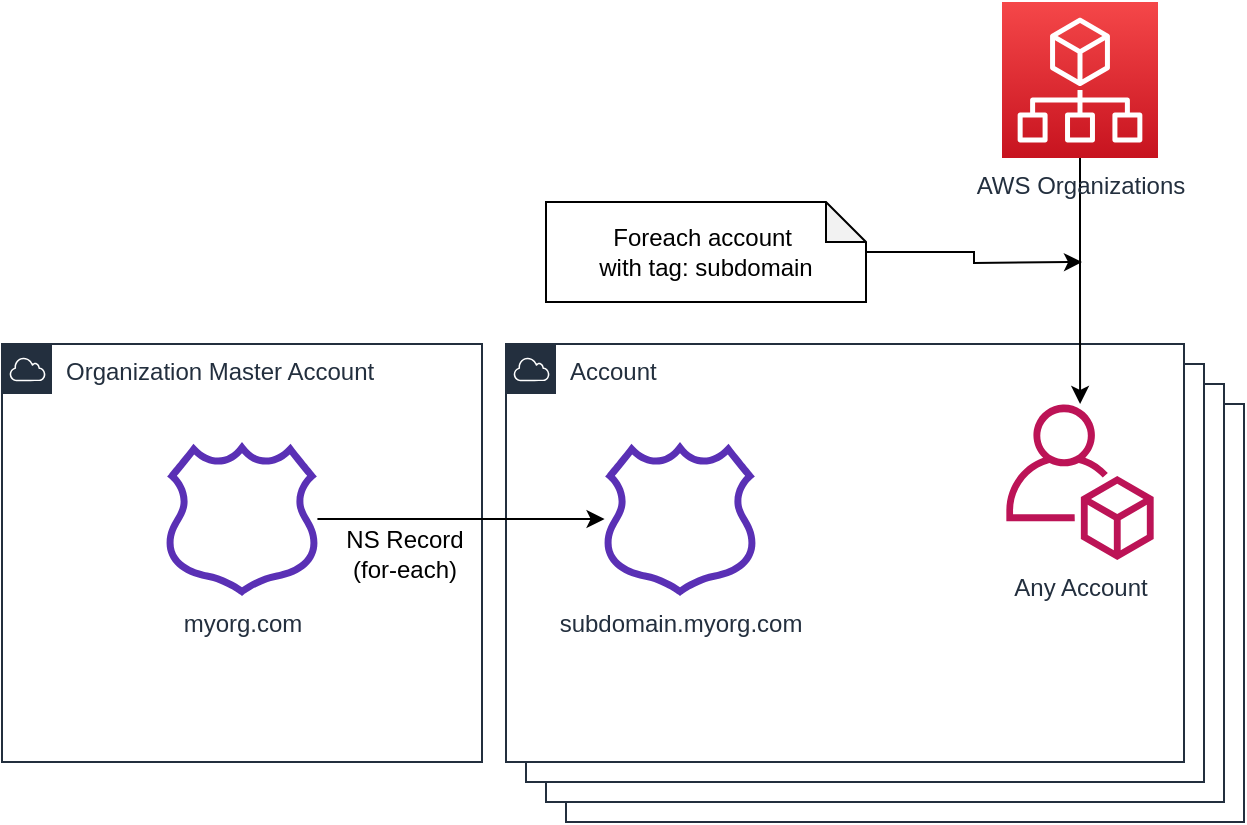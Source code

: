 <mxfile version="12.4.2" type="device" pages="1"><diagram id="jtav8PlK4I4O8sseTAR5" name="Page-1"><mxGraphModel dx="1031" dy="784" grid="1" gridSize="10" guides="1" tooltips="1" connect="1" arrows="1" fold="1" page="1" pageScale="1" pageWidth="827" pageHeight="1169" math="0" shadow="0"><root><mxCell id="0"/><mxCell id="1" parent="0"/><mxCell id="pXOPVjIhwkftepL6WCz5-1" value="Organization Master Account&amp;nbsp;" style="points=[[0,0],[0.25,0],[0.5,0],[0.75,0],[1,0],[1,0.25],[1,0.5],[1,0.75],[1,1],[0.75,1],[0.5,1],[0.25,1],[0,1],[0,0.75],[0,0.5],[0,0.25]];outlineConnect=0;gradientColor=none;html=1;whiteSpace=wrap;fontSize=12;fontStyle=0;shape=mxgraph.aws4.group;grIcon=mxgraph.aws4.group_aws_cloud;strokeColor=#232F3E;fillColor=#ffffff;verticalAlign=top;align=left;spacingLeft=30;fontColor=#232F3E;dashed=0;" vertex="1" parent="1"><mxGeometry x="170" y="201" width="240" height="209" as="geometry"/></mxCell><mxCell id="pXOPVjIhwkftepL6WCz5-3" value="Account" style="points=[[0,0],[0.25,0],[0.5,0],[0.75,0],[1,0],[1,0.25],[1,0.5],[1,0.75],[1,1],[0.75,1],[0.5,1],[0.25,1],[0,1],[0,0.75],[0,0.5],[0,0.25]];outlineConnect=0;gradientColor=none;html=1;whiteSpace=wrap;fontSize=12;fontStyle=0;shape=mxgraph.aws4.group;grIcon=mxgraph.aws4.group_aws_cloud;strokeColor=#232F3E;fillColor=#ffffff;verticalAlign=top;align=left;spacingLeft=30;fontColor=#232F3E;dashed=0;" vertex="1" parent="1"><mxGeometry x="452" y="231" width="339" height="209" as="geometry"/></mxCell><mxCell id="pXOPVjIhwkftepL6WCz5-4" value="Account" style="points=[[0,0],[0.25,0],[0.5,0],[0.75,0],[1,0],[1,0.25],[1,0.5],[1,0.75],[1,1],[0.75,1],[0.5,1],[0.25,1],[0,1],[0,0.75],[0,0.5],[0,0.25]];outlineConnect=0;gradientColor=none;html=1;whiteSpace=wrap;fontSize=12;fontStyle=0;shape=mxgraph.aws4.group;grIcon=mxgraph.aws4.group_aws_cloud;strokeColor=#232F3E;fillColor=#ffffff;verticalAlign=top;align=left;spacingLeft=30;fontColor=#232F3E;dashed=0;" vertex="1" parent="1"><mxGeometry x="442" y="221" width="339" height="209" as="geometry"/></mxCell><mxCell id="pXOPVjIhwkftepL6WCz5-5" value="Account" style="points=[[0,0],[0.25,0],[0.5,0],[0.75,0],[1,0],[1,0.25],[1,0.5],[1,0.75],[1,1],[0.75,1],[0.5,1],[0.25,1],[0,1],[0,0.75],[0,0.5],[0,0.25]];outlineConnect=0;gradientColor=none;html=1;whiteSpace=wrap;fontSize=12;fontStyle=0;shape=mxgraph.aws4.group;grIcon=mxgraph.aws4.group_aws_cloud;strokeColor=#232F3E;fillColor=#ffffff;verticalAlign=top;align=left;spacingLeft=30;fontColor=#232F3E;dashed=0;" vertex="1" parent="1"><mxGeometry x="432" y="211" width="339" height="209" as="geometry"/></mxCell><mxCell id="pXOPVjIhwkftepL6WCz5-6" value="Account" style="points=[[0,0],[0.25,0],[0.5,0],[0.75,0],[1,0],[1,0.25],[1,0.5],[1,0.75],[1,1],[0.75,1],[0.5,1],[0.25,1],[0,1],[0,0.75],[0,0.5],[0,0.25]];outlineConnect=0;gradientColor=none;html=1;whiteSpace=wrap;fontSize=12;fontStyle=0;shape=mxgraph.aws4.group;grIcon=mxgraph.aws4.group_aws_cloud;strokeColor=#232F3E;fillColor=#ffffff;verticalAlign=top;align=left;spacingLeft=30;fontColor=#232F3E;dashed=0;" vertex="1" parent="1"><mxGeometry x="422" y="201" width="339" height="209" as="geometry"/></mxCell><mxCell id="pXOPVjIhwkftepL6WCz5-7" style="edgeStyle=orthogonalEdgeStyle;rounded=0;orthogonalLoop=1;jettySize=auto;html=1;" edge="1" parent="1" source="pXOPVjIhwkftepL6WCz5-8"><mxGeometry relative="1" as="geometry"><mxPoint x="710" y="160" as="targetPoint"/></mxGeometry></mxCell><mxCell id="pXOPVjIhwkftepL6WCz5-8" value="Foreach account&amp;nbsp;&lt;br&gt;with tag: subdomain" style="shape=note;whiteSpace=wrap;html=1;backgroundOutline=1;darkOpacity=0.05;strokeColor=#000000;fillColor=#FFFFFF;size=20;" vertex="1" parent="1"><mxGeometry x="442" y="130" width="160" height="50" as="geometry"/></mxCell><mxCell id="pXOPVjIhwkftepL6WCz5-11" style="edgeStyle=orthogonalEdgeStyle;rounded=0;orthogonalLoop=1;jettySize=auto;html=1;" edge="1" parent="1" source="pXOPVjIhwkftepL6WCz5-13" target="pXOPVjIhwkftepL6WCz5-12"><mxGeometry relative="1" as="geometry"><mxPoint x="358" y="296" as="sourcePoint"/></mxGeometry></mxCell><mxCell id="pXOPVjIhwkftepL6WCz5-12" value="Any Account" style="outlineConnect=0;fontColor=#232F3E;gradientColor=none;fillColor=#BC1356;strokeColor=none;dashed=0;verticalLabelPosition=bottom;verticalAlign=top;align=center;html=1;fontSize=12;fontStyle=0;aspect=fixed;pointerEvents=1;shape=mxgraph.aws4.organizations_account;" vertex="1" parent="1"><mxGeometry x="672" y="231" width="74" height="78" as="geometry"/></mxCell><mxCell id="pXOPVjIhwkftepL6WCz5-13" value="AWS Organizations&lt;br&gt;" style="outlineConnect=0;fontColor=#232F3E;gradientColor=#F54749;gradientDirection=north;fillColor=#C7131F;strokeColor=#ffffff;dashed=0;verticalLabelPosition=bottom;verticalAlign=top;align=center;html=1;fontSize=12;fontStyle=0;aspect=fixed;shape=mxgraph.aws4.resourceIcon;resIcon=mxgraph.aws4.organizations;" vertex="1" parent="1"><mxGeometry x="670" y="30" width="78" height="78" as="geometry"/></mxCell><mxCell id="pXOPVjIhwkftepL6WCz5-19" style="edgeStyle=orthogonalEdgeStyle;rounded=0;orthogonalLoop=1;jettySize=auto;html=1;" edge="1" parent="1" source="pXOPVjIhwkftepL6WCz5-16" target="pXOPVjIhwkftepL6WCz5-17"><mxGeometry relative="1" as="geometry"/></mxCell><mxCell id="pXOPVjIhwkftepL6WCz5-20" value="NS Record&lt;br&gt;(for-each)" style="text;html=1;align=center;verticalAlign=middle;resizable=0;points=[];;labelBackgroundColor=#ffffff;" vertex="1" connectable="0" parent="pXOPVjIhwkftepL6WCz5-19"><mxGeometry x="0.29" y="-2" relative="1" as="geometry"><mxPoint x="-49.88" y="15" as="offset"/></mxGeometry></mxCell><mxCell id="pXOPVjIhwkftepL6WCz5-16" value="myorg.com" style="outlineConnect=0;fontColor=#232F3E;gradientColor=none;fillColor=#5A30B5;strokeColor=none;dashed=0;verticalLabelPosition=bottom;verticalAlign=top;align=center;html=1;fontSize=12;fontStyle=0;aspect=fixed;pointerEvents=1;shape=mxgraph.aws4.hosted_zone;" vertex="1" parent="1"><mxGeometry x="251" y="250" width="78" height="77" as="geometry"/></mxCell><mxCell id="pXOPVjIhwkftepL6WCz5-17" value="subdomain.myorg.com" style="outlineConnect=0;fontColor=#232F3E;gradientColor=none;fillColor=#5A30B5;strokeColor=none;dashed=0;verticalLabelPosition=bottom;verticalAlign=top;align=center;html=1;fontSize=12;fontStyle=0;aspect=fixed;pointerEvents=1;shape=mxgraph.aws4.hosted_zone;" vertex="1" parent="1"><mxGeometry x="470" y="250" width="78" height="77" as="geometry"/></mxCell></root></mxGraphModel></diagram></mxfile>